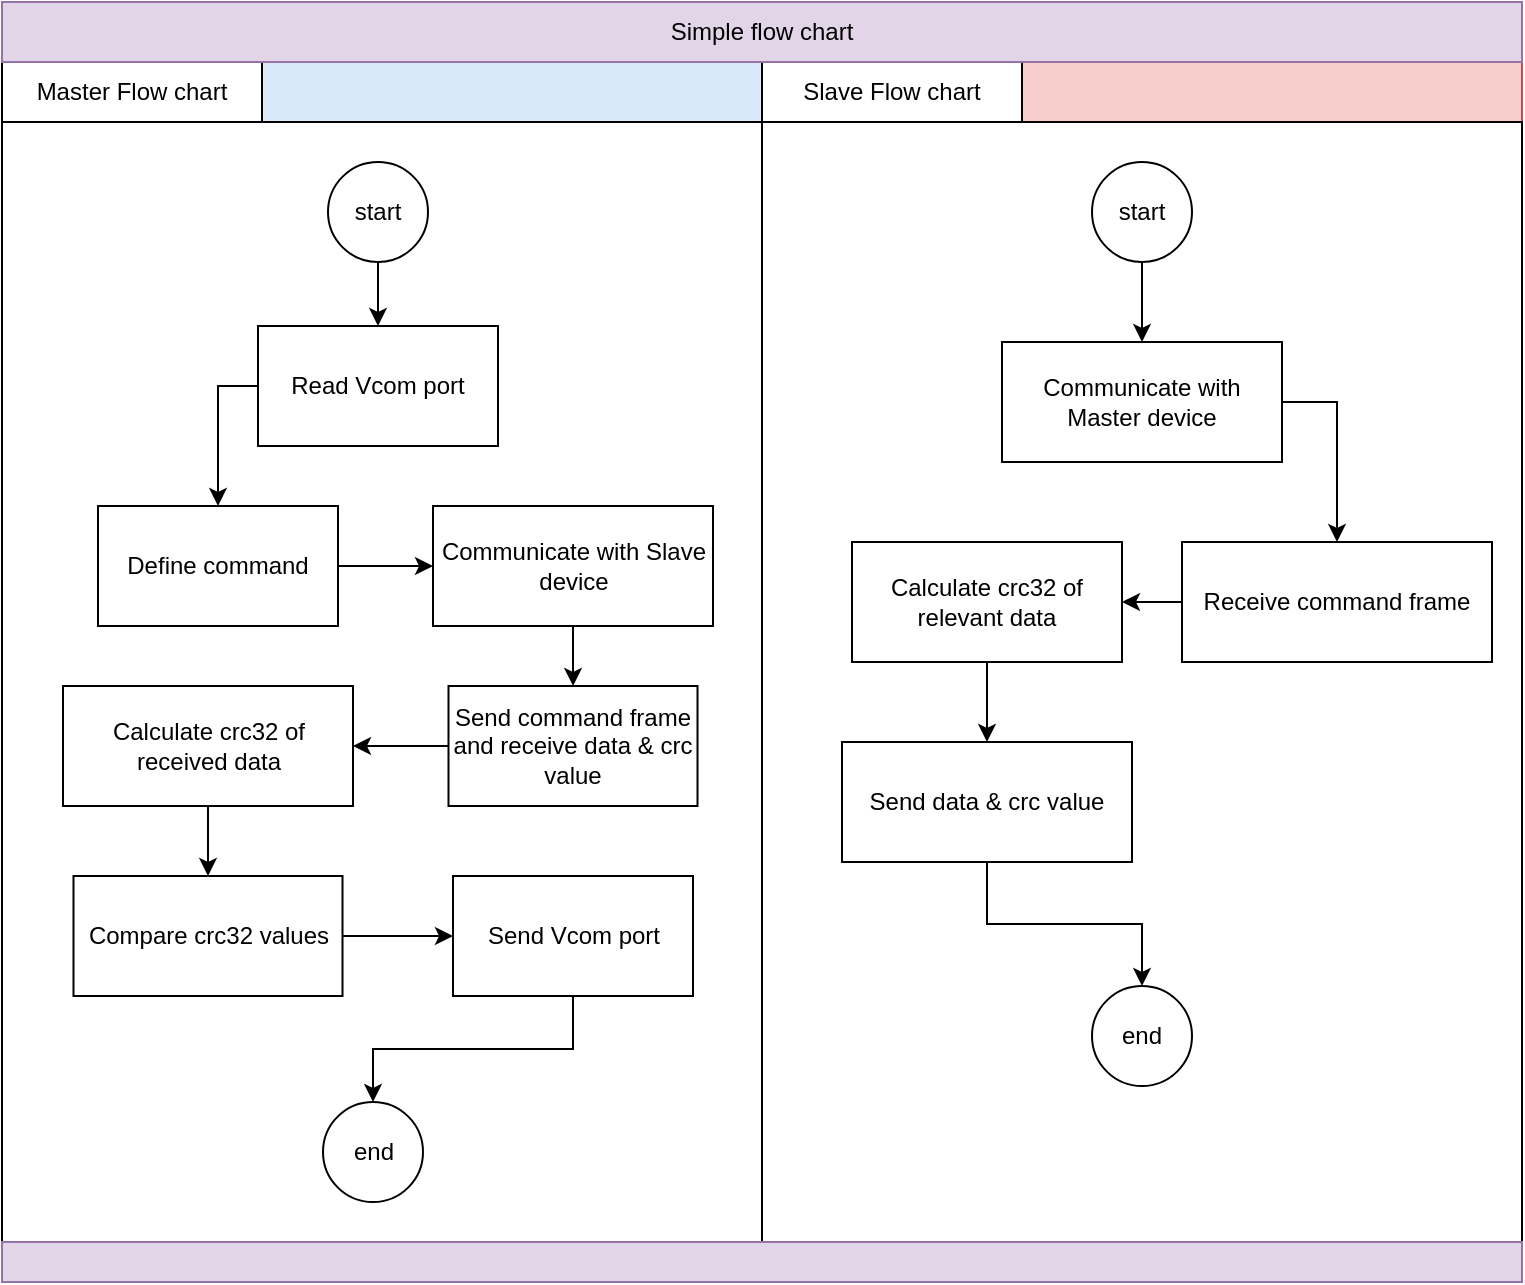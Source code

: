 <mxfile version="20.8.16" type="device"><diagram name="Sayfa -1" id="_o1T4pove3ky8zezrgdr"><mxGraphModel dx="1122" dy="773" grid="1" gridSize="10" guides="1" tooltips="1" connect="1" arrows="1" fold="1" page="1" pageScale="1" pageWidth="827" pageHeight="1169" math="0" shadow="0"><root><mxCell id="0"/><mxCell id="1" parent="0"/><mxCell id="IKLi6AZOCH-Xtl-Lttal-1" value="" style="whiteSpace=wrap;html=1;fillColor=#dae8fc;strokeColor=#6c8ebf;" vertex="1" parent="1"><mxGeometry x="30" y="40" width="380" height="590" as="geometry"/></mxCell><mxCell id="IKLi6AZOCH-Xtl-Lttal-2" value="" style="whiteSpace=wrap;html=1;fillColor=#f8cecc;strokeColor=#b85450;" vertex="1" parent="1"><mxGeometry x="410" y="40" width="380" height="590" as="geometry"/></mxCell><mxCell id="IKLi6AZOCH-Xtl-Lttal-5" value="Master Flow chart" style="whiteSpace=wrap;html=1;" vertex="1" parent="1"><mxGeometry x="30" y="40" width="130" height="30" as="geometry"/></mxCell><mxCell id="IKLi6AZOCH-Xtl-Lttal-7" value="Slave Flow chart" style="whiteSpace=wrap;html=1;" vertex="1" parent="1"><mxGeometry x="410" y="40" width="130" height="30" as="geometry"/></mxCell><mxCell id="IKLi6AZOCH-Xtl-Lttal-8" value="" style="whiteSpace=wrap;html=1;" vertex="1" parent="1"><mxGeometry x="30" y="70" width="380" height="560" as="geometry"/></mxCell><mxCell id="IKLi6AZOCH-Xtl-Lttal-9" value="" style="whiteSpace=wrap;html=1;" vertex="1" parent="1"><mxGeometry x="410" y="70" width="380" height="560" as="geometry"/></mxCell><mxCell id="IKLi6AZOCH-Xtl-Lttal-12" value="" style="edgeStyle=orthogonalEdgeStyle;rounded=0;orthogonalLoop=1;jettySize=auto;html=1;" edge="1" parent="1" source="IKLi6AZOCH-Xtl-Lttal-10" target="IKLi6AZOCH-Xtl-Lttal-11"><mxGeometry relative="1" as="geometry"/></mxCell><mxCell id="IKLi6AZOCH-Xtl-Lttal-10" value="start" style="ellipse;whiteSpace=wrap;html=1;" vertex="1" parent="1"><mxGeometry x="193" y="90" width="50" height="50" as="geometry"/></mxCell><mxCell id="IKLi6AZOCH-Xtl-Lttal-14" value="" style="edgeStyle=orthogonalEdgeStyle;rounded=0;orthogonalLoop=1;jettySize=auto;html=1;exitX=0;exitY=0.5;exitDx=0;exitDy=0;" edge="1" parent="1" source="IKLi6AZOCH-Xtl-Lttal-11" target="IKLi6AZOCH-Xtl-Lttal-13"><mxGeometry relative="1" as="geometry"/></mxCell><mxCell id="IKLi6AZOCH-Xtl-Lttal-11" value="Read Vcom port" style="whiteSpace=wrap;html=1;" vertex="1" parent="1"><mxGeometry x="158" y="172" width="120" height="60" as="geometry"/></mxCell><mxCell id="IKLi6AZOCH-Xtl-Lttal-16" value="" style="edgeStyle=orthogonalEdgeStyle;rounded=0;orthogonalLoop=1;jettySize=auto;html=1;" edge="1" parent="1" source="IKLi6AZOCH-Xtl-Lttal-13" target="IKLi6AZOCH-Xtl-Lttal-15"><mxGeometry relative="1" as="geometry"/></mxCell><mxCell id="IKLi6AZOCH-Xtl-Lttal-13" value="Define command" style="whiteSpace=wrap;html=1;" vertex="1" parent="1"><mxGeometry x="78" y="262" width="120" height="60" as="geometry"/></mxCell><mxCell id="IKLi6AZOCH-Xtl-Lttal-18" value="" style="edgeStyle=orthogonalEdgeStyle;rounded=0;orthogonalLoop=1;jettySize=auto;html=1;" edge="1" parent="1" source="IKLi6AZOCH-Xtl-Lttal-15" target="IKLi6AZOCH-Xtl-Lttal-17"><mxGeometry relative="1" as="geometry"/></mxCell><mxCell id="IKLi6AZOCH-Xtl-Lttal-15" value="Communicate with Slave device" style="whiteSpace=wrap;html=1;" vertex="1" parent="1"><mxGeometry x="245.5" y="262" width="140" height="60" as="geometry"/></mxCell><mxCell id="IKLi6AZOCH-Xtl-Lttal-20" value="" style="edgeStyle=orthogonalEdgeStyle;rounded=0;orthogonalLoop=1;jettySize=auto;html=1;" edge="1" parent="1" source="IKLi6AZOCH-Xtl-Lttal-17" target="IKLi6AZOCH-Xtl-Lttal-19"><mxGeometry relative="1" as="geometry"/></mxCell><mxCell id="IKLi6AZOCH-Xtl-Lttal-17" value="Send command frame and receive data &amp;amp; crc value" style="whiteSpace=wrap;html=1;" vertex="1" parent="1"><mxGeometry x="253.25" y="352" width="124.5" height="60" as="geometry"/></mxCell><mxCell id="IKLi6AZOCH-Xtl-Lttal-22" value="" style="edgeStyle=orthogonalEdgeStyle;rounded=0;orthogonalLoop=1;jettySize=auto;html=1;entryX=0.5;entryY=0;entryDx=0;entryDy=0;" edge="1" parent="1" source="IKLi6AZOCH-Xtl-Lttal-19" target="IKLi6AZOCH-Xtl-Lttal-21"><mxGeometry relative="1" as="geometry"/></mxCell><mxCell id="IKLi6AZOCH-Xtl-Lttal-19" value="Calculate crc32 of received data" style="whiteSpace=wrap;html=1;" vertex="1" parent="1"><mxGeometry x="60.5" y="352" width="145" height="60" as="geometry"/></mxCell><mxCell id="IKLi6AZOCH-Xtl-Lttal-29" value="" style="edgeStyle=orthogonalEdgeStyle;rounded=0;orthogonalLoop=1;jettySize=auto;html=1;" edge="1" parent="1" source="IKLi6AZOCH-Xtl-Lttal-21" target="IKLi6AZOCH-Xtl-Lttal-28"><mxGeometry relative="1" as="geometry"/></mxCell><mxCell id="IKLi6AZOCH-Xtl-Lttal-21" value="Compare crc32 values" style="whiteSpace=wrap;html=1;" vertex="1" parent="1"><mxGeometry x="65.75" y="447" width="134.5" height="60" as="geometry"/></mxCell><mxCell id="IKLi6AZOCH-Xtl-Lttal-25" value="end" style="ellipse;whiteSpace=wrap;html=1;" vertex="1" parent="1"><mxGeometry x="190.5" y="560" width="50" height="50" as="geometry"/></mxCell><mxCell id="IKLi6AZOCH-Xtl-Lttal-27" value="Simple flow chart" style="whiteSpace=wrap;html=1;fillColor=#e1d5e7;strokeColor=#9673a6;" vertex="1" parent="1"><mxGeometry x="30" y="10" width="760" height="30" as="geometry"/></mxCell><mxCell id="IKLi6AZOCH-Xtl-Lttal-30" style="edgeStyle=orthogonalEdgeStyle;rounded=0;orthogonalLoop=1;jettySize=auto;html=1;exitX=0.5;exitY=1;exitDx=0;exitDy=0;" edge="1" parent="1" source="IKLi6AZOCH-Xtl-Lttal-28" target="IKLi6AZOCH-Xtl-Lttal-25"><mxGeometry relative="1" as="geometry"/></mxCell><mxCell id="IKLi6AZOCH-Xtl-Lttal-28" value="Send Vcom port" style="whiteSpace=wrap;html=1;" vertex="1" parent="1"><mxGeometry x="255.5" y="447" width="120" height="60" as="geometry"/></mxCell><mxCell id="IKLi6AZOCH-Xtl-Lttal-31" value="" style="whiteSpace=wrap;html=1;fillColor=#e1d5e7;strokeColor=#9673a6;" vertex="1" parent="1"><mxGeometry x="30" y="630" width="760" height="20" as="geometry"/></mxCell><mxCell id="IKLi6AZOCH-Xtl-Lttal-34" value="" style="edgeStyle=orthogonalEdgeStyle;rounded=0;orthogonalLoop=1;jettySize=auto;html=1;" edge="1" parent="1" source="IKLi6AZOCH-Xtl-Lttal-32" target="IKLi6AZOCH-Xtl-Lttal-33"><mxGeometry relative="1" as="geometry"/></mxCell><mxCell id="IKLi6AZOCH-Xtl-Lttal-32" value="start" style="ellipse;whiteSpace=wrap;html=1;" vertex="1" parent="1"><mxGeometry x="575" y="90" width="50" height="50" as="geometry"/></mxCell><mxCell id="IKLi6AZOCH-Xtl-Lttal-36" style="edgeStyle=orthogonalEdgeStyle;rounded=0;orthogonalLoop=1;jettySize=auto;html=1;exitX=1;exitY=0.5;exitDx=0;exitDy=0;" edge="1" parent="1" source="IKLi6AZOCH-Xtl-Lttal-33" target="IKLi6AZOCH-Xtl-Lttal-35"><mxGeometry relative="1" as="geometry"/></mxCell><mxCell id="IKLi6AZOCH-Xtl-Lttal-33" value="Communicate with Master device" style="whiteSpace=wrap;html=1;" vertex="1" parent="1"><mxGeometry x="530" y="180" width="140" height="60" as="geometry"/></mxCell><mxCell id="IKLi6AZOCH-Xtl-Lttal-38" value="" style="edgeStyle=orthogonalEdgeStyle;rounded=0;orthogonalLoop=1;jettySize=auto;html=1;" edge="1" parent="1" source="IKLi6AZOCH-Xtl-Lttal-35" target="IKLi6AZOCH-Xtl-Lttal-37"><mxGeometry relative="1" as="geometry"/></mxCell><mxCell id="IKLi6AZOCH-Xtl-Lttal-35" value="Receive command frame" style="whiteSpace=wrap;html=1;" vertex="1" parent="1"><mxGeometry x="620" y="280" width="155" height="60" as="geometry"/></mxCell><mxCell id="IKLi6AZOCH-Xtl-Lttal-40" value="" style="edgeStyle=orthogonalEdgeStyle;rounded=0;orthogonalLoop=1;jettySize=auto;html=1;" edge="1" parent="1" source="IKLi6AZOCH-Xtl-Lttal-37" target="IKLi6AZOCH-Xtl-Lttal-39"><mxGeometry relative="1" as="geometry"/></mxCell><mxCell id="IKLi6AZOCH-Xtl-Lttal-37" value="Calculate crc32 of relevant data" style="whiteSpace=wrap;html=1;" vertex="1" parent="1"><mxGeometry x="455" y="280" width="135" height="60" as="geometry"/></mxCell><mxCell id="IKLi6AZOCH-Xtl-Lttal-42" style="edgeStyle=orthogonalEdgeStyle;rounded=0;orthogonalLoop=1;jettySize=auto;html=1;" edge="1" parent="1" source="IKLi6AZOCH-Xtl-Lttal-39" target="IKLi6AZOCH-Xtl-Lttal-41"><mxGeometry relative="1" as="geometry"/></mxCell><mxCell id="IKLi6AZOCH-Xtl-Lttal-39" value="Send data &amp;amp; crc value" style="whiteSpace=wrap;html=1;" vertex="1" parent="1"><mxGeometry x="450" y="380" width="145" height="60" as="geometry"/></mxCell><mxCell id="IKLi6AZOCH-Xtl-Lttal-41" value="end" style="ellipse;whiteSpace=wrap;html=1;" vertex="1" parent="1"><mxGeometry x="575" y="502" width="50" height="50" as="geometry"/></mxCell></root></mxGraphModel></diagram></mxfile>